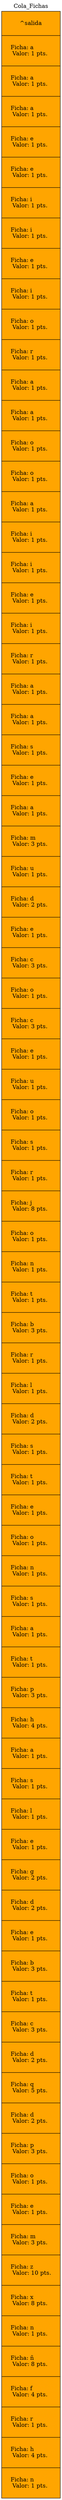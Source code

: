 digraph pila {
label=Cola_Fichas;
labelloc=t;
node [margin=0.3 fontcolor=black  shape=record style=filled fillcolor=orange  color=black];

struct1[
label="{
^salida|Ficha: a\l
 Valor: 1 pts.\l
|Ficha: a\l
 Valor: 1 pts.\l
|Ficha: a\l
 Valor: 1 pts.\l
|Ficha: e\l
 Valor: 1 pts.\l
|Ficha: e\l
 Valor: 1 pts.\l
|Ficha: i\l
 Valor: 1 pts.\l
|Ficha: i\l
 Valor: 1 pts.\l
|Ficha: e\l
 Valor: 1 pts.\l
|Ficha: i\l
 Valor: 1 pts.\l
|Ficha: o\l
 Valor: 1 pts.\l
|Ficha: r\l
 Valor: 1 pts.\l
|Ficha: a\l
 Valor: 1 pts.\l
|Ficha: a\l
 Valor: 1 pts.\l
|Ficha: o\l
 Valor: 1 pts.\l
|Ficha: o\l
 Valor: 1 pts.\l
|Ficha: a\l
 Valor: 1 pts.\l
|Ficha: i\l
 Valor: 1 pts.\l
|Ficha: i\l
 Valor: 1 pts.\l
|Ficha: e\l
 Valor: 1 pts.\l
|Ficha: i\l
 Valor: 1 pts.\l
|Ficha: r\l
 Valor: 1 pts.\l
|Ficha: a\l
 Valor: 1 pts.\l
|Ficha: a\l
 Valor: 1 pts.\l
|Ficha: s\l
 Valor: 1 pts.\l
|Ficha: e\l
 Valor: 1 pts.\l
|Ficha: a\l
 Valor: 1 pts.\l
|Ficha: m\l
 Valor: 3 pts.\l
|Ficha: u\l
 Valor: 1 pts.\l
|Ficha: d\l
 Valor: 2 pts.\l
|Ficha: e\l
 Valor: 1 pts.\l
|Ficha: c\l
 Valor: 3 pts.\l
|Ficha: o\l
 Valor: 1 pts.\l
|Ficha: c\l
 Valor: 3 pts.\l
|Ficha: e\l
 Valor: 1 pts.\l
|Ficha: u\l
 Valor: 1 pts.\l
|Ficha: o\l
 Valor: 1 pts.\l
|Ficha: s\l
 Valor: 1 pts.\l
|Ficha: r\l
 Valor: 1 pts.\l
|Ficha: j\l
 Valor: 8 pts.\l
|Ficha: o\l
 Valor: 1 pts.\l
|Ficha: n\l
 Valor: 1 pts.\l
|Ficha: t\l
 Valor: 1 pts.\l
|Ficha: b\l
 Valor: 3 pts.\l
|Ficha: r\l
 Valor: 1 pts.\l
|Ficha: l\l
 Valor: 1 pts.\l
|Ficha: d\l
 Valor: 2 pts.\l
|Ficha: s\l
 Valor: 1 pts.\l
|Ficha: t\l
 Valor: 1 pts.\l
|Ficha: e\l
 Valor: 1 pts.\l
|Ficha: o\l
 Valor: 1 pts.\l
|Ficha: n\l
 Valor: 1 pts.\l
|Ficha: s\l
 Valor: 1 pts.\l
|Ficha: a\l
 Valor: 1 pts.\l
|Ficha: t\l
 Valor: 1 pts.\l
|Ficha: p\l
 Valor: 3 pts.\l
|Ficha: h\l
 Valor: 4 pts.\l
|Ficha: a\l
 Valor: 1 pts.\l
|Ficha: s\l
 Valor: 1 pts.\l
|Ficha: l\l
 Valor: 1 pts.\l
|Ficha: e\l
 Valor: 1 pts.\l
|Ficha: g\l
 Valor: 2 pts.\l
|Ficha: d\l
 Valor: 2 pts.\l
|Ficha: e\l
 Valor: 1 pts.\l
|Ficha: b\l
 Valor: 3 pts.\l
|Ficha: t\l
 Valor: 1 pts.\l
|Ficha: c\l
 Valor: 3 pts.\l
|Ficha: d\l
 Valor: 2 pts.\l
|Ficha: q\l
 Valor: 5 pts.\l
|Ficha: d\l
 Valor: 2 pts.\l
|Ficha: p\l
 Valor: 3 pts.\l
|Ficha: o\l
 Valor: 1 pts.\l
|Ficha: e\l
 Valor: 1 pts.\l
|Ficha: m\l
 Valor: 3 pts.\l
|Ficha: z\l
 Valor: 10 pts.\l
|Ficha: x\l
 Valor: 8 pts.\l
|Ficha: n\l
 Valor: 1 pts.\l
|Ficha: ñ\l
 Valor: 8 pts.\l
|Ficha: f\l
 Valor: 4 pts.\l
|Ficha: r\l
 Valor: 1 pts.\l
|Ficha: h\l
 Valor: 4 pts.\l
|Ficha: n\l
 Valor: 1 pts.\l
}" 
];
}
